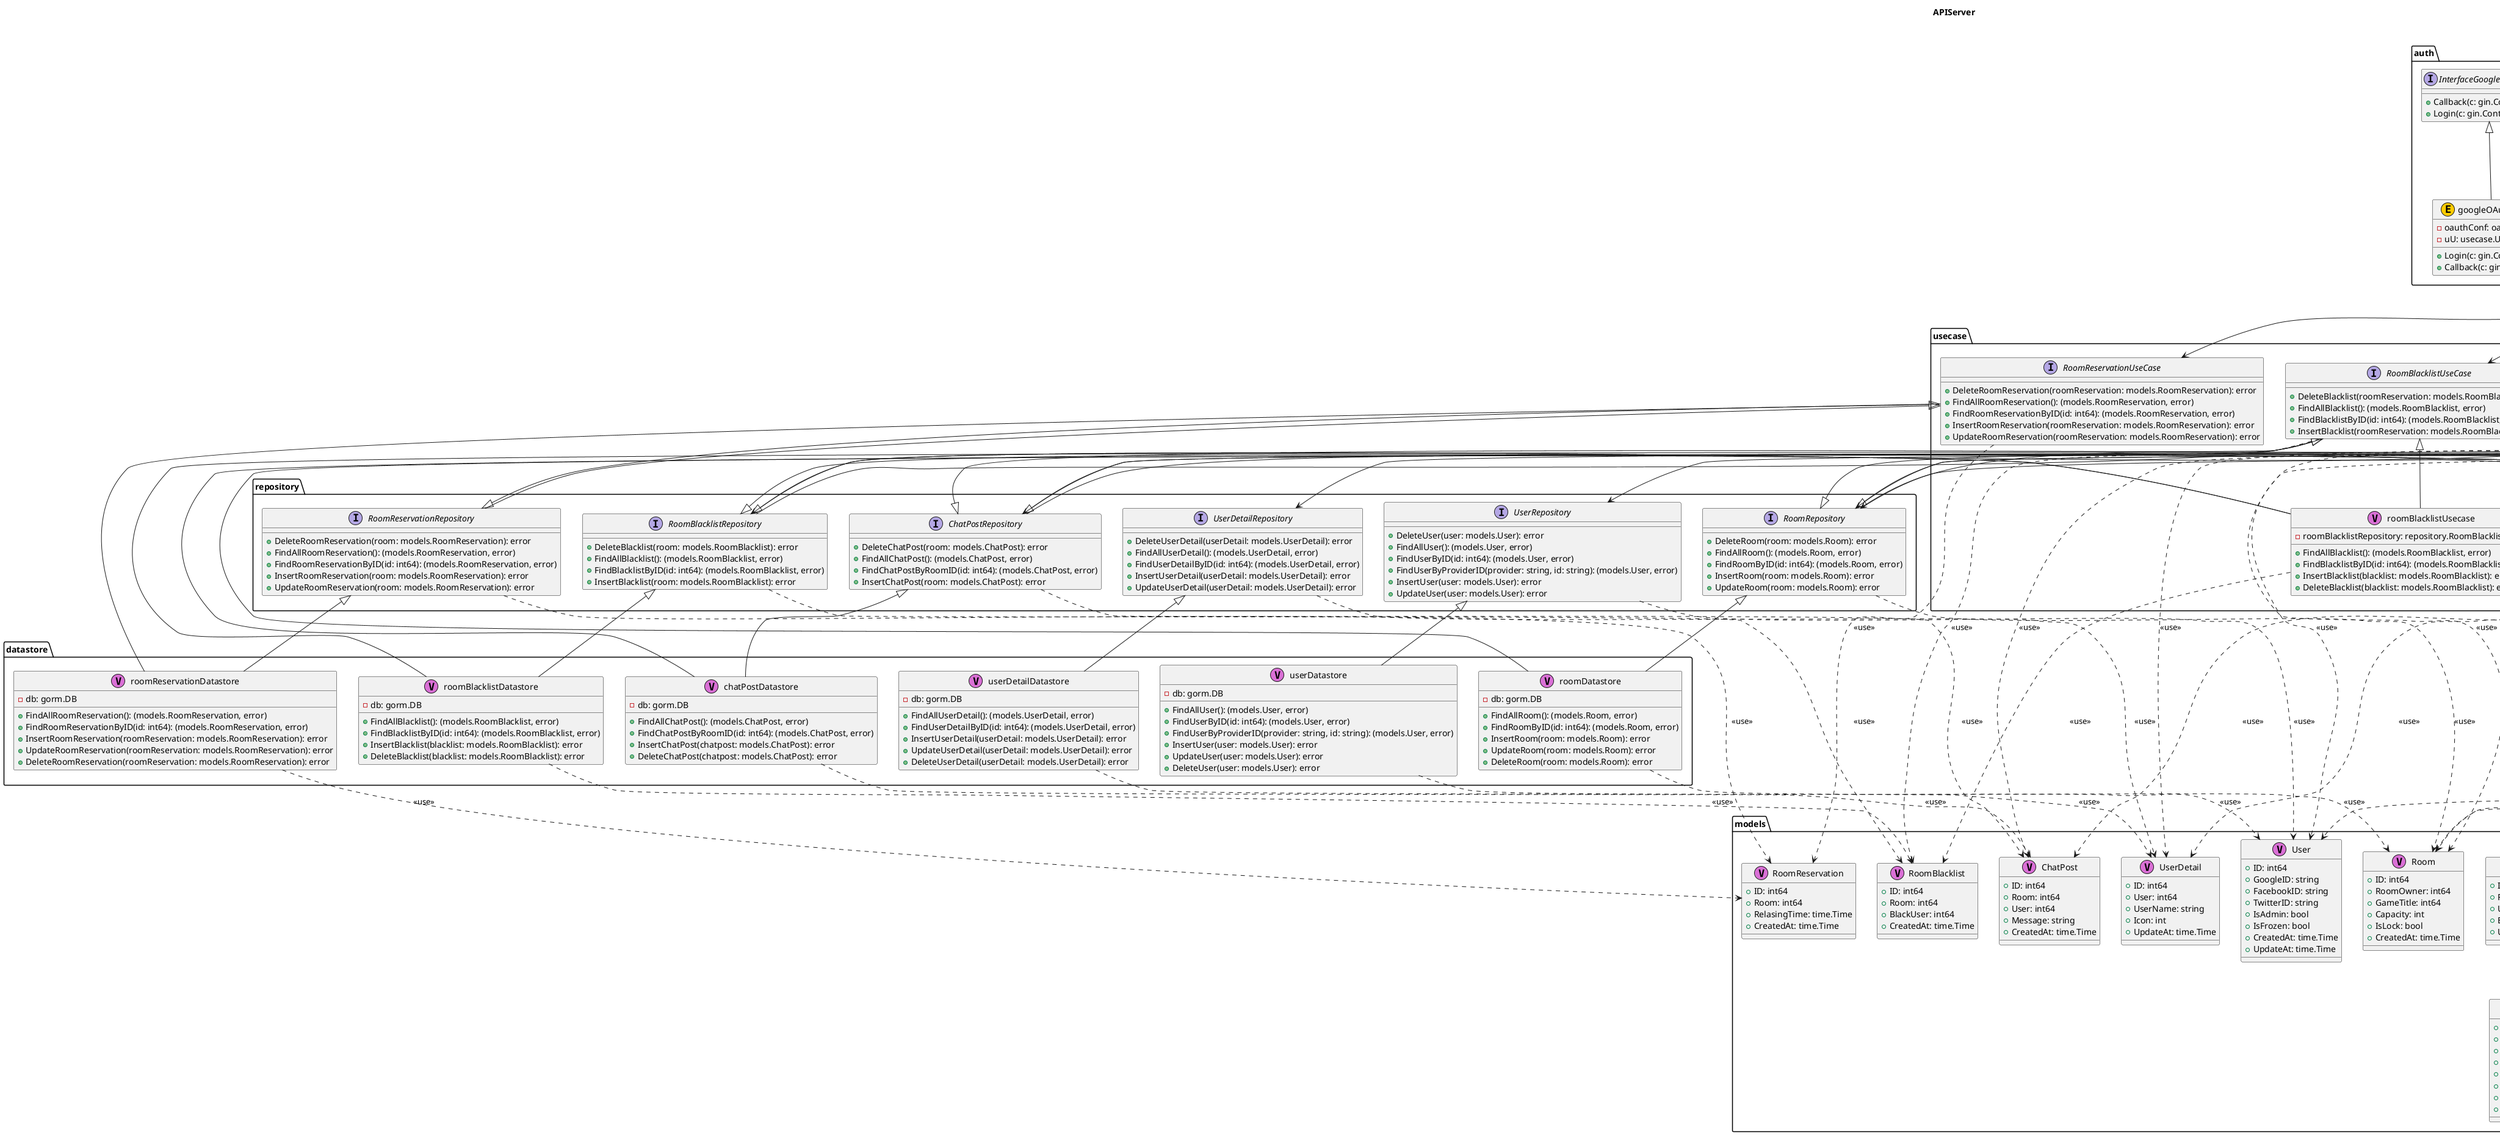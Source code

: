@startuml
title APIServer
package "datastore" {
	class "chatPostDatastore" as datastore.chatPostDatastore <<V,Orchid>> {
		-db: gorm.DB
		+FindAllChatPost(): (models.ChatPost, error)
		+FindChatPostByRoomID(id: int64): (models.ChatPost, error)
		+InsertChatPost(chatpost: models.ChatPost): error
		+DeleteChatPost(chatpost: models.ChatPost): error
	}
}

	datastore.chatPostDatastore ..> models.ChatPost : <<use>> 

package "datastore" {
	class "roomBlacklistDatastore" as datastore.roomBlacklistDatastore <<V,Orchid>> {
		-db: gorm.DB
		+FindAllBlacklist(): (models.RoomBlacklist, error)
		+FindBlacklistByID(id: int64): (models.RoomBlacklist, error)
		+InsertBlacklist(blacklist: models.RoomBlacklist): error
		+DeleteBlacklist(blacklist: models.RoomBlacklist): error
	}
}


	datastore.roomBlacklistDatastore ..> models.RoomBlacklist : <<use>> 

package "datastore" {
	class "roomDatastore" as datastore.roomDatastore <<V,Orchid>> {
		-db: gorm.DB
		+FindAllRoom(): (models.Room, error)
		+FindRoomByID(id: int64): (models.Room, error)
		+InsertRoom(room: models.Room): error
		+UpdateRoom(room: models.Room): error
		+DeleteRoom(room: models.Room): error
	}
}

	datastore.roomDatastore ..> models.Room : <<use>> 

package "datastore" {
	class "roomReservationDatastore" as datastore.roomReservationDatastore <<V,Orchid>> {
		-db: gorm.DB
		+FindAllRoomReservation(): (models.RoomReservation, error)
		+FindRoomReservationByID(id: int64): (models.RoomReservation, error)
		+InsertRoomReservation(roomReservation: models.RoomReservation): error
		+UpdateRoomReservation(roomReservation: models.RoomReservation): error
		+DeleteRoomReservation(roomReservation: models.RoomReservation): error
	}
}


	datastore.roomReservationDatastore ..> models.RoomReservation : <<use>> 

package "datastore" {
	class "userDatastore" as datastore.userDatastore <<V,Orchid>> {
		-db: gorm.DB
		+FindAllUser(): (models.User, error)
		+FindUserByID(id: int64): (models.User, error)
		+FindUserByProviderID(provider: string, id: string): (models.User, error)
		+InsertUser(user: models.User): error
		+UpdateUser(user: models.User): error
		+DeleteUser(user: models.User): error
	}
}


	datastore.userDatastore ..> models.User : <<use>> 

package "datastore" {
	class "userDetailDatastore" as datastore.userDetailDatastore <<V,Orchid>> {
		-db: gorm.DB
		+FindAllUserDetail(): (models.UserDetail, error)
		+FindUserDetailByID(id: int64): (models.UserDetail, error)
		+InsertUserDetail(userDetail: models.UserDetail): error
		+UpdateUserDetail(userDetail: models.UserDetail): error
		+DeleteUserDetail(userDetail: models.UserDetail): error
	}
}


	datastore.userDetailDatastore ..> models.UserDetail : <<use>> 

package "auth" {
	interface "InterfaceGoogleOAuthHandler" as auth.InterfaceGoogleOAuthHandler {
		+Callback(c: gin.Context)
		+Login(c: gin.Context)
	}
}



package "auth" {
	class "googleOAuthHandler" as auth.googleOAuthHandler <<E,#FFCC00>> {
		-oauthConf: oauth2.Config
		-uU: usecase.UserUseCase
		+Login(c: gin.Context)
		+Callback(c: gin.Context)
	}
}

	auth.googleOAuthHandler --> usecase.UserUseCase


package "usecase" {
	interface "ChatPostUseCase" as usecase.ChatPostUseCase {
		+DeleteChatPost(room: models.ChatPost): error
		+FindAllChatPost(): (models.ChatPost, error)
		+FindChatPostByRoomID(id: int64): (models.ChatPost, error)
		+InsertChatPost(room: models.ChatPost): error
	}
}


	usecase.ChatPostUseCase ..> models.ChatPost : <<use>> 

package "usecase" {
	interface "RoomBlacklistUseCase" as usecase.RoomBlacklistUseCase {
		+DeleteBlacklist(roomReservation: models.RoomBlacklist): error
		+FindAllBlacklist(): (models.RoomBlacklist, error)
		+FindBlacklistByID(id: int64): (models.RoomBlacklist, error)
		+InsertBlacklist(roomReservation: models.RoomBlacklist): error
	}
}


	usecase.RoomBlacklistUseCase ..> models.RoomBlacklist : <<use>> 

package "usecase" {
	interface "RoomReservationUseCase" as usecase.RoomReservationUseCase {
		+DeleteRoomReservation(roomReservation: models.RoomReservation): error
		+FindAllRoomReservation(): (models.RoomReservation, error)
		+FindRoomReservationByID(id: int64): (models.RoomReservation, error)
		+InsertRoomReservation(roomReservation: models.RoomReservation): error
		+UpdateRoomReservation(roomReservation: models.RoomReservation): error
	}
}


	usecase.RoomReservationUseCase ..> models.RoomReservation : <<use>> 

package "usecase" {
	interface "RoomUseCase" as usecase.RoomUseCase {
		+DeleteRoom(room: models.Room): error
		+FindAllRoom(): (models.Room, error)
		+FindRoomByID(id: int64): (models.Room, error)
		+InsertRoom(room: models.Room): error
		+UpdateRoom(room: models.Room): error
	}
}


	usecase.RoomUseCase ..> models.Room : <<use>> 

package "usecase" {
	interface "UserDetailUseCase" as usecase.UserDetailUseCase {
		+CreateUserDetail(userDetail: models.UserDetail): error
		+DeleteUserDetail(userDetail: models.UserDetail): error
		+FindUserDetailByID(id: int64): (models.UserDetail, error)
		+UpdateUserDetail(userDetail: models.UserDetail): error
	}
}


	usecase.UserDetailUseCase ..> models.UserDetail : <<use>> 

package "usecase" {
	interface "UserUseCase" as usecase.UserUseCase {
		+CreateUser(user: models.User): error
		+FindUserByProviderID(provider: string, id: string): (models.User, error)
	}
}


	usecase.UserUseCase ..> models.User : <<use>> 

package "usecase" {
	class "chatPostUsecase" as usecase.chatPostUsecase <<V,Orchid>> {
		-chatPostRepository: repository.ChatPostRepository
		+FindAllChatPost(): (models.ChatPost, error)
		+FindChatPostByRoomID(id: int64): (models.ChatPost, error)
		+InsertChatPost(chatpost: models.ChatPost): error
		+DeleteChatPost(chatpost: models.ChatPost): error
	}
}

	usecase.chatPostUsecase --> repository.ChatPostRepository

	usecase.chatPostUsecase ..> models.ChatPost : <<use>> 

package "usecase" {
	class "roomBlacklistUsecase" as usecase.roomBlacklistUsecase <<V,Orchid>> {
		-roomBlacklistRepository: repository.RoomBlacklistRepository
		+FindAllBlacklist(): (models.RoomBlacklist, error)
		+FindBlacklistByID(id: int64): (models.RoomBlacklist, error)
		+InsertBlacklist(blacklist: models.RoomBlacklist): error
		+DeleteBlacklist(blacklist: models.RoomBlacklist): error
	}
}

	usecase.roomBlacklistUsecase --> repository.RoomBlacklistRepository

	usecase.roomBlacklistUsecase ..> models.RoomBlacklist : <<use>> 

package "usecase" {
	class "roomReservationUsecase" as usecase.roomReservationUsecase <<V,Orchid>> {
		-roomRepository: repository.RoomRepository
		+FindAllRoomReservation(): (models.Room, error)
		+FindRoomReservationByID(id: int64): (models.Room, error)
		+InsertRoomReservation(room: models.Room): error
		+UpdateRoomReservation(room: models.Room): error
		+DeleteRoomReservation(room: models.Room): error
	}
}

	usecase.roomReservationUsecase --> repository.RoomRepository

	usecase.roomReservationUsecase ..> models.Room : <<use>> 

package "usecase" {
	class "roomUsecase" as usecase.roomUsecase <<V,Orchid>> {
		-roomRepository: repository.RoomRepository
		+FindAllRoom(): (models.Room, error)
		+FindRoomByID(id: int64): (models.Room, error)
		+InsertRoom(room: models.Room): error
		+UpdateRoom(room: models.Room): error
		+DeleteRoom(room: models.Room): error
	}
}

	usecase.roomUsecase --> repository.RoomRepository

	usecase.roomUsecase ..> models.Room : <<use>> 

package "usecase" {
	class "userDetailUsecase" as usecase.userDetailUsecase <<V,Orchid>> {
		-userDetailRepository: repository.UserDetailRepository
		+FindUserDetailByID(id: int64): (models.UserDetail, error)
		+CreateUserDetail(userDetail: models.UserDetail): error
		+UpdateUserDetail(userDetail: models.UserDetail): error
		+DeleteUserDetail(userDetail: models.UserDetail): error
	}
}

	usecase.userDetailUsecase --> repository.UserDetailRepository

	usecase.userDetailUsecase ..> models.UserDetail : <<use>> 

package "usecase" {
	class "userUsecase" as usecase.userUsecase <<V,Orchid>> {
		-userRepository: repository.UserRepository
		+FindUserByProviderID(provider: string, id: string): (models.User, error)
		+CreateUser(user: models.User): error
	}
}

	usecase.userUsecase --> repository.UserRepository

	usecase.userUsecase ..> models.User : <<use>> 

package "repository" {
	interface "ChatPostRepository" as repository.ChatPostRepository {
		+DeleteChatPost(room: models.ChatPost): error
		+FindAllChatPost(): (models.ChatPost, error)
		+FindChatPostByRoomID(id: int64): (models.ChatPost, error)
		+InsertChatPost(room: models.ChatPost): error
	}
}


	repository.ChatPostRepository ..> models.ChatPost : <<use>> 

package "repository" {
	interface "RoomBlacklistRepository" as repository.RoomBlacklistRepository {
		+DeleteBlacklist(room: models.RoomBlacklist): error
		+FindAllBlacklist(): (models.RoomBlacklist, error)
		+FindBlacklistByID(id: int64): (models.RoomBlacklist, error)
		+InsertBlacklist(room: models.RoomBlacklist): error
	}
}


	repository.RoomBlacklistRepository ..> models.RoomBlacklist : <<use>> 

package "repository" {
	interface "RoomRepository" as repository.RoomRepository {
		+DeleteRoom(room: models.Room): error
		+FindAllRoom(): (models.Room, error)
		+FindRoomByID(id: int64): (models.Room, error)
		+InsertRoom(room: models.Room): error
		+UpdateRoom(room: models.Room): error
	}
}


	repository.RoomRepository ..> models.Room : <<use>> 

package "repository" {
	interface "RoomReservationRepository" as repository.RoomReservationRepository {
		+DeleteRoomReservation(room: models.RoomReservation): error
		+FindAllRoomReservation(): (models.RoomReservation, error)
		+FindRoomReservationByID(id: int64): (models.RoomReservation, error)
		+InsertRoomReservation(room: models.RoomReservation): error
		+UpdateRoomReservation(room: models.RoomReservation): error
	}
}


	repository.RoomReservationRepository ..> models.RoomReservation : <<use>> 

package "repository" {
	interface "UserDetailRepository" as repository.UserDetailRepository {
		+DeleteUserDetail(userDetail: models.UserDetail): error
		+FindAllUserDetail(): (models.UserDetail, error)
		+FindUserDetailByID(id: int64): (models.UserDetail, error)
		+InsertUserDetail(userDetail: models.UserDetail): error
		+UpdateUserDetail(userDetail: models.UserDetail): error
	}
}


	repository.UserDetailRepository ..> models.UserDetail : <<use>> 

package "repository" {
	interface "UserRepository" as repository.UserRepository {
		+DeleteUser(user: models.User): error
		+FindAllUser(): (models.User, error)
		+FindUserByID(id: int64): (models.User, error)
		+FindUserByProviderID(provider: string, id: string): (models.User, error)
		+InsertUser(user: models.User): error
		+UpdateUser(user: models.User): error
	}
}


	repository.UserRepository ..> models.User : <<use>> 

package "handler" {
	interface "ChatPostHandler" as handler.ChatPostHandler {
		+CreateChatPost(: gin.Context)
		+GetChatPostByRoomID(: gin.Context)
	}
}



package "handler" {
	interface "RoomHandler" as handler.RoomHandler {
		+CreateBlacklist(: gin.Context)
		+CreateRoom(: gin.Context)
		+GetAllRoom(: gin.Context)
		+GetBlacklist(: gin.Context)
		+GetRoomByID(: gin.Context)
	}
}



package "handler" {
	interface "UserHandler" as handler.UserHandler {
		+CreateUser(: gin.Context)
		+DeleteUser(: gin.Context)
		+GetUser(: gin.Context)
		+UpdateUser(: gin.Context)
	}
}



package "handler" {
	class "chatPostHandler" as handler.chatPostHandler <<V,Orchid>> {
		-chatPostUsecase: usecase.ChatPostUseCase
		+GetChatPostByRoomID(c: gin.Context)
		+CreateChatPost(c: gin.Context)
	}
}

	handler.chatPostHandler --> usecase.ChatPostUseCase


package "handler" {
	class "roomHandler" as handler.roomHandler <<V,Orchid>> {
		-roomUsecase: usecase.RoomUseCase
		-roomBlacklistUseCase: usecase.RoomBlacklistUseCase
		-roomReservationUseCase: usecase.RoomReservationUseCase
		+GetAllRoom(c: gin.Context)
		+GetRoomByID(c: gin.Context)
		+CreateRoom(c: gin.Context)
		+GetBlacklist(c: gin.Context)
		+CreateBlacklist(c: gin.Context)
	}
}

	handler.roomHandler --> usecase.RoomUseCase
	handler.roomHandler --> usecase.RoomBlacklistUseCase
	handler.roomHandler --> usecase.RoomReservationUseCase


package "handler" {
	class "userHandler" as handler.userHandler <<V,Orchid>> {
		-userUsecase: usecase.UserUseCase
		-userDetailUsecase: usecase.UserDetailUseCase
		+GetUser(c: gin.Context)
		+CreateUser(c: gin.Context)
		+UpdateUser(c: gin.Context)
		+DeleteUser(c: gin.Context)
	}
}

	handler.userHandler --> usecase.UserUseCase
	handler.userHandler --> usecase.UserDetailUseCase


package "config" {
	class "config" as config.config <<V,Orchid>> {
		+Database: struct{Host: string; Port: string; User: string; Pass: string; DBName: string}
		+Redis: struct{Size: int; Network: string; Addr: string; Pass: string; Key: string}
		+GoogleOAuth: struct{RedirectURL: string; ClientID: string; ClientSecret: string}
	}
}



package "models" {
	class "ChatPost" as models.ChatPost <<V,Orchid>> {
		+ID: int64
		+Room: int64
		+User: int64
		+Message: string
		+CreatedAt: time.Time
	}
}



package "models" {
	class "EntryHistory" as models.EntryHistory <<V,Orchid>> {
		+ID: int
		+Room: int
		+User: int
		+EntryTime: time.Time
		+UpdateAt: time.Time
	}
}



package "models" {
	class "FavorateGame" as models.FavorateGame <<V,Orchid>> {
		+ID: int
		+UserDetail: int
		+GameTitle: int
		+CreatedAt: time.Time
	}
}



package "models" {
	class "GameTitle" as models.GameTitle <<V,Orchid>> {
		+ID: int
		+GameTitle: int
		+CreatedAt: time.Time
		+UpdateAt: time.Time
	}
}



package "models" {
	class "GoogleUser" as models.GoogleUser <<V,Orchid>> {
		+ID: string
		+Email: string
		+VerifiedEmail: bool
		+Name: string
		+GivenName: string
		+FamilyName: string
		+Picture: string
		+Locale: string
	}
}



package "models" {
	class "Report" as models.Report <<V,Orchid>> {
		+ID: int
		+Caller: int
		+Vaiolator: int
		+VaiolationDetail: int
		+ReportedRoom: int
		+CreatedAt: time.Time
	}
}



package "models" {
	class "Room" as models.Room <<V,Orchid>> {
		+ID: int64
		+RoomOwner: int64
		+GameTitle: int64
		+Capacity: int
		+IsLock: bool
		+CreatedAt: time.Time
	}
}



package "models" {
	class "RoomBlacklist" as models.RoomBlacklist <<V,Orchid>> {
		+ID: int64
		+Room: int64
		+BlackUser: int64
		+CreatedAt: time.Time
	}
}



package "models" {
	class "RoomReservation" as models.RoomReservation <<V,Orchid>> {
		+ID: int64
		+Room: int64
		+RelasingTime: time.Time
		+CreatedAt: time.Time
	}
}



package "models" {
	class "User" as models.User <<V,Orchid>> {
		+ID: int64
		+GoogleID: string
		+FacebookID: string
		+TwitterID: string
		+IsAdmin: bool
		+IsFrozen: bool
		+CreatedAt: time.Time
		+UpdateAt: time.Time
	}
}



package "models" {
	class "UserDetail" as models.UserDetail <<V,Orchid>> {
		+ID: int64
		+User: int64
		+UserName: string
		+Icon: int
		+UpdateAt: time.Time
	}
}



	datastore.chatPostDatastore -up-|> usecase.ChatPostUseCase
	datastore.chatPostDatastore -up-|> repository.ChatPostRepository
	datastore.roomBlacklistDatastore -up-|> usecase.RoomBlacklistUseCase
	datastore.roomBlacklistDatastore -up-|> repository.RoomBlacklistRepository
	datastore.roomDatastore -up-|> usecase.RoomUseCase
	datastore.roomDatastore -up-|> repository.RoomRepository
	datastore.roomReservationDatastore -up-|> usecase.RoomReservationUseCase
	datastore.roomReservationDatastore -up-|> repository.RoomReservationRepository
	datastore.userDatastore -up-|> repository.UserRepository
	datastore.userDetailDatastore -up-|> repository.UserDetailRepository
	auth.googleOAuthHandler -up-|> auth.InterfaceGoogleOAuthHandler
	usecase.ChatPostUseCase -up-|> repository.ChatPostRepository
	usecase.RoomBlacklistUseCase -up-|> repository.RoomBlacklistRepository
	usecase.RoomReservationUseCase -up-|> repository.RoomReservationRepository
	usecase.RoomUseCase -up-|> repository.RoomRepository
	usecase.chatPostUsecase -up-|> usecase.ChatPostUseCase
	usecase.chatPostUsecase -up-|> repository.ChatPostRepository
	usecase.roomBlacklistUsecase -up-|> usecase.RoomBlacklistUseCase
	usecase.roomBlacklistUsecase -up-|> repository.RoomBlacklistRepository
	usecase.roomUsecase -up-|> usecase.RoomUseCase
	usecase.roomUsecase -up-|> repository.RoomRepository
	usecase.userDetailUsecase -up-|> usecase.UserDetailUseCase
	usecase.userUsecase -up-|> usecase.UserUseCase
	repository.ChatPostRepository -up-|> usecase.ChatPostUseCase
	repository.RoomBlacklistRepository -up-|> usecase.RoomBlacklistUseCase
	repository.RoomRepository -up-|> usecase.RoomUseCase
	repository.RoomReservationRepository -up-|> usecase.RoomReservationUseCase
	handler.chatPostHandler -up-|> handler.ChatPostHandler
	handler.roomHandler -up-|> handler.RoomHandler
	handler.userHandler -up-|> handler.UserHandler


@enduml
